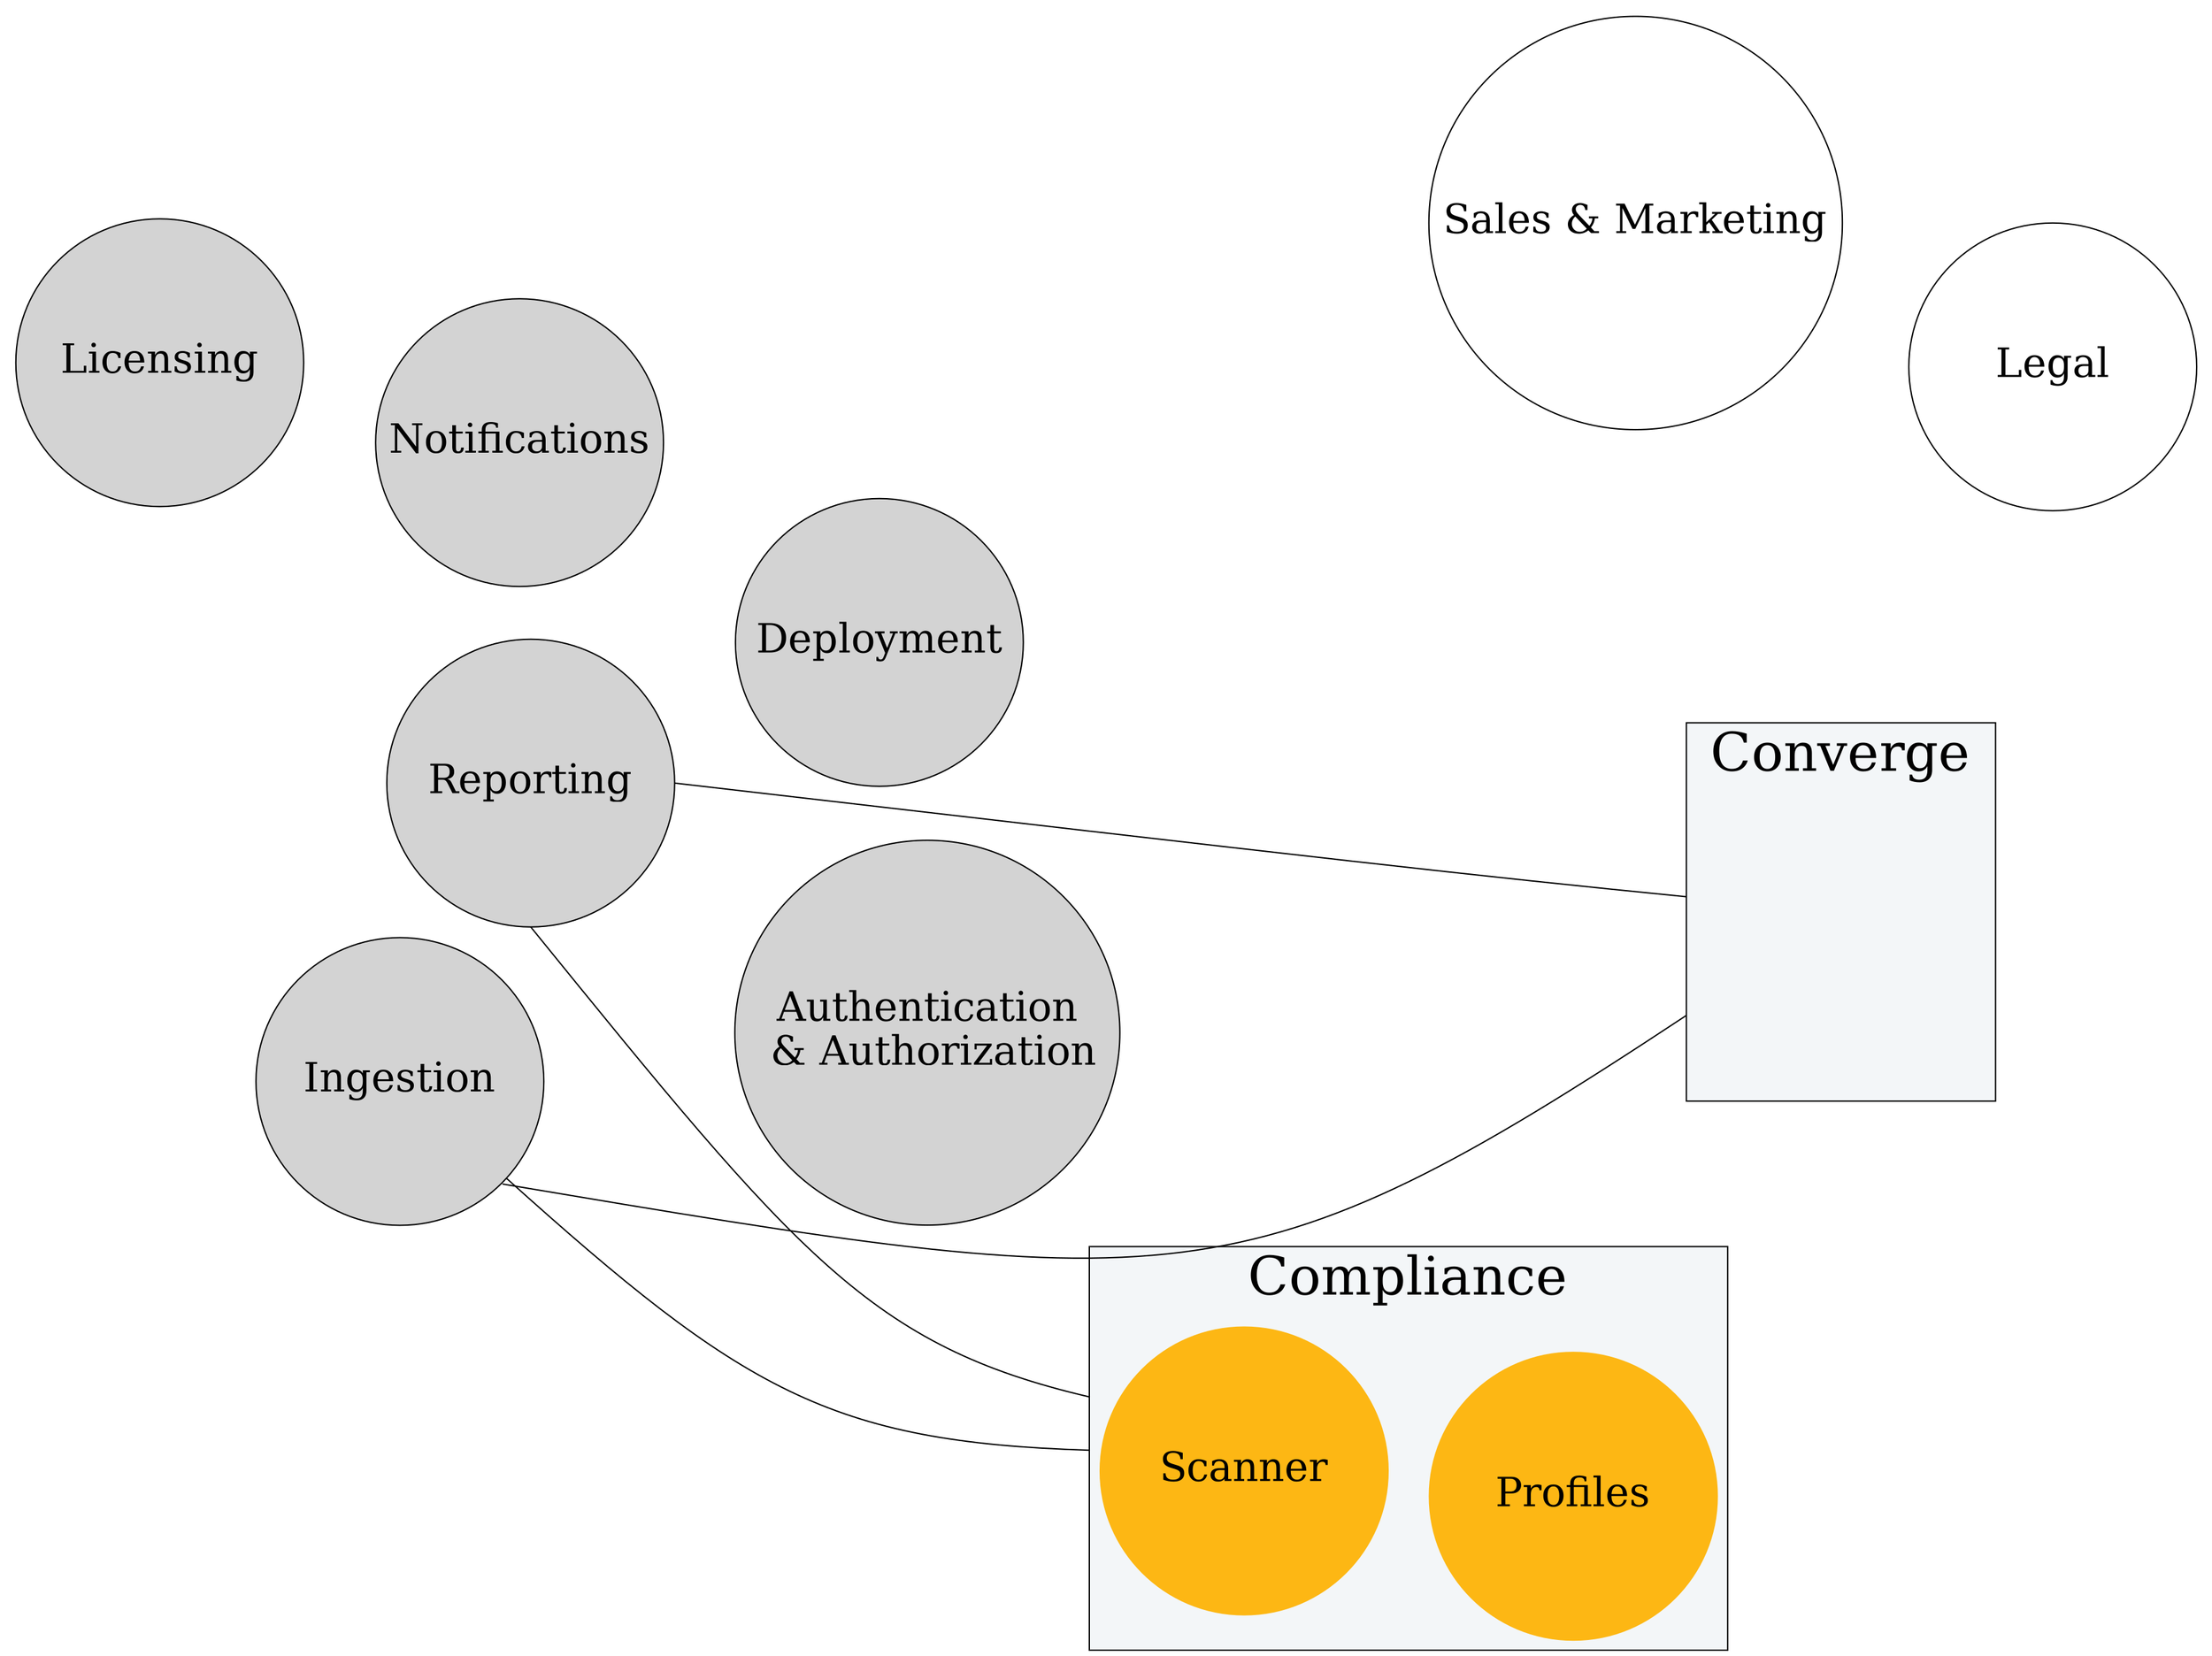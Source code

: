 /*

This is the context map for Chef Automate 2. 

As you add items, you will likely need to tweak "K" to find a layout that fits.

Additionally, don't be afraid to add direction for edges to tweak the lines. A little passthrough
is fine, as long as the labels are clear.

*/

digraph "context_map" {
	fontsize = "60"
	layout = fdp 
	overlap = scale 
	splines = curved
	compound = true
	K=4
	maxiter=1
	start=1

	node [shape=circle, height=3, fontsize=30]
	
	edge [arrowhead = none, labeldistance=3, minlen=5, fontsize=16]

		subgraph cluster_supporting {
			style=invis
			label=""
			node [style="filled"]
			ingestion [label="Ingestion"]
			reporting [label="Reporting"]
			deployment [label="Deployment"]
			notifications [label="Notifications"]
			licensing [label="Licensing"]
			auth [label="Authentication\n & Authorization"]
		}

		subgraph cluster_generic {
			legal [label="Legal"]
			style=invis
			label=""
			salesandmarketing [label="Sales & Marketing"]
		}

		subgraph cluster_converge {
			label="Converge"
			fontsize="40"
			style=filled
			fillcolor="#F3F6F8"
			node [style="filled" color="#3897D3" fillcolor="#3897D3"]
			converge [style=invis]
		}

		subgraph cluster_co {
			label="Compliance"
			fontsize="40"
			style=filled
			fillcolor="#F3F6F8"
			//fillcolor="#fdb714"
			node [style="filled" color="#fdb714" fillcolor="#fdb714"]
			coprofiles [label="Profiles"]
			coscanner [label="Scanner"]
		}

	cluster_co -> ingestion
	cluster_co -> reporting:s
	cluster_converge -> ingestion:se
	cluster_converge -> reporting:e
}